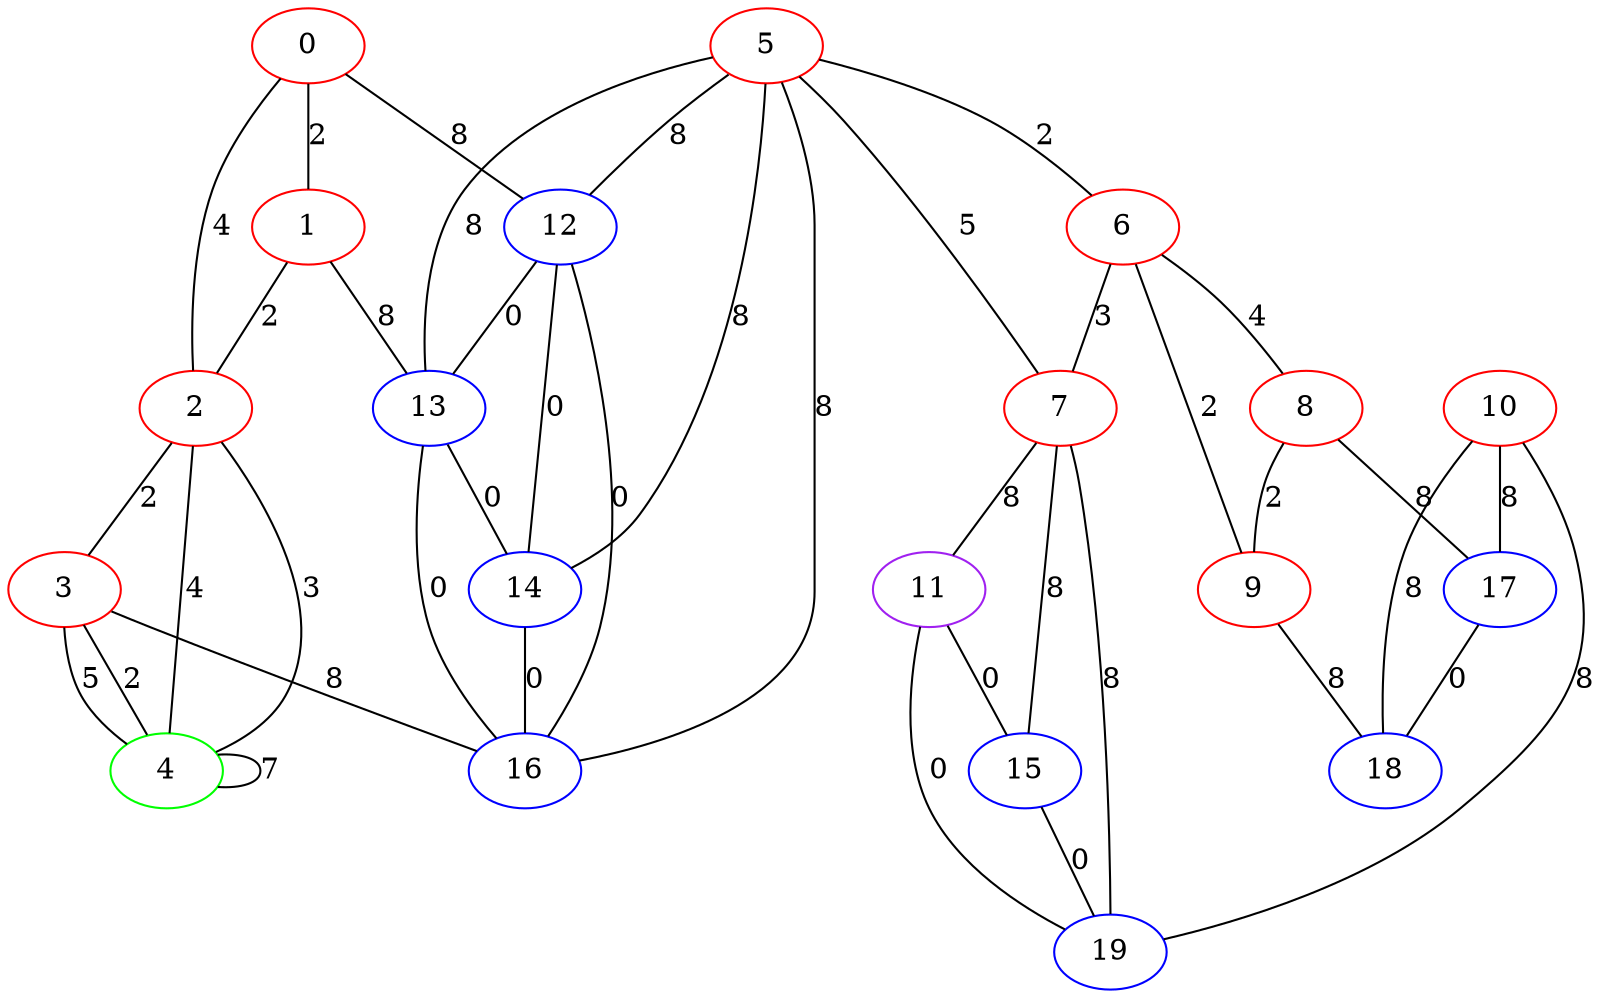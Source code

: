 graph "" {
0 [color=red, weight=1];
1 [color=red, weight=1];
2 [color=red, weight=1];
3 [color=red, weight=1];
4 [color=green, weight=2];
5 [color=red, weight=1];
6 [color=red, weight=1];
7 [color=red, weight=1];
8 [color=red, weight=1];
9 [color=red, weight=1];
10 [color=red, weight=1];
11 [color=purple, weight=4];
12 [color=blue, weight=3];
13 [color=blue, weight=3];
14 [color=blue, weight=3];
15 [color=blue, weight=3];
16 [color=blue, weight=3];
17 [color=blue, weight=3];
18 [color=blue, weight=3];
19 [color=blue, weight=3];
0 -- 1  [key=0, label=2];
0 -- 2  [key=0, label=4];
0 -- 12  [key=0, label=8];
1 -- 2  [key=0, label=2];
1 -- 13  [key=0, label=8];
2 -- 3  [key=0, label=2];
2 -- 4  [key=0, label=4];
2 -- 4  [key=1, label=3];
3 -- 16  [key=0, label=8];
3 -- 4  [key=0, label=2];
3 -- 4  [key=1, label=5];
4 -- 4  [key=0, label=7];
5 -- 6  [key=0, label=2];
5 -- 7  [key=0, label=5];
5 -- 12  [key=0, label=8];
5 -- 13  [key=0, label=8];
5 -- 14  [key=0, label=8];
5 -- 16  [key=0, label=8];
6 -- 8  [key=0, label=4];
6 -- 9  [key=0, label=2];
6 -- 7  [key=0, label=3];
7 -- 19  [key=0, label=8];
7 -- 11  [key=0, label=8];
7 -- 15  [key=0, label=8];
8 -- 9  [key=0, label=2];
8 -- 17  [key=0, label=8];
9 -- 18  [key=0, label=8];
10 -- 17  [key=0, label=8];
10 -- 18  [key=0, label=8];
10 -- 19  [key=0, label=8];
11 -- 19  [key=0, label=0];
11 -- 15  [key=0, label=0];
12 -- 16  [key=0, label=0];
12 -- 13  [key=0, label=0];
12 -- 14  [key=0, label=0];
13 -- 16  [key=0, label=0];
13 -- 14  [key=0, label=0];
14 -- 16  [key=0, label=0];
15 -- 19  [key=0, label=0];
17 -- 18  [key=0, label=0];
}
